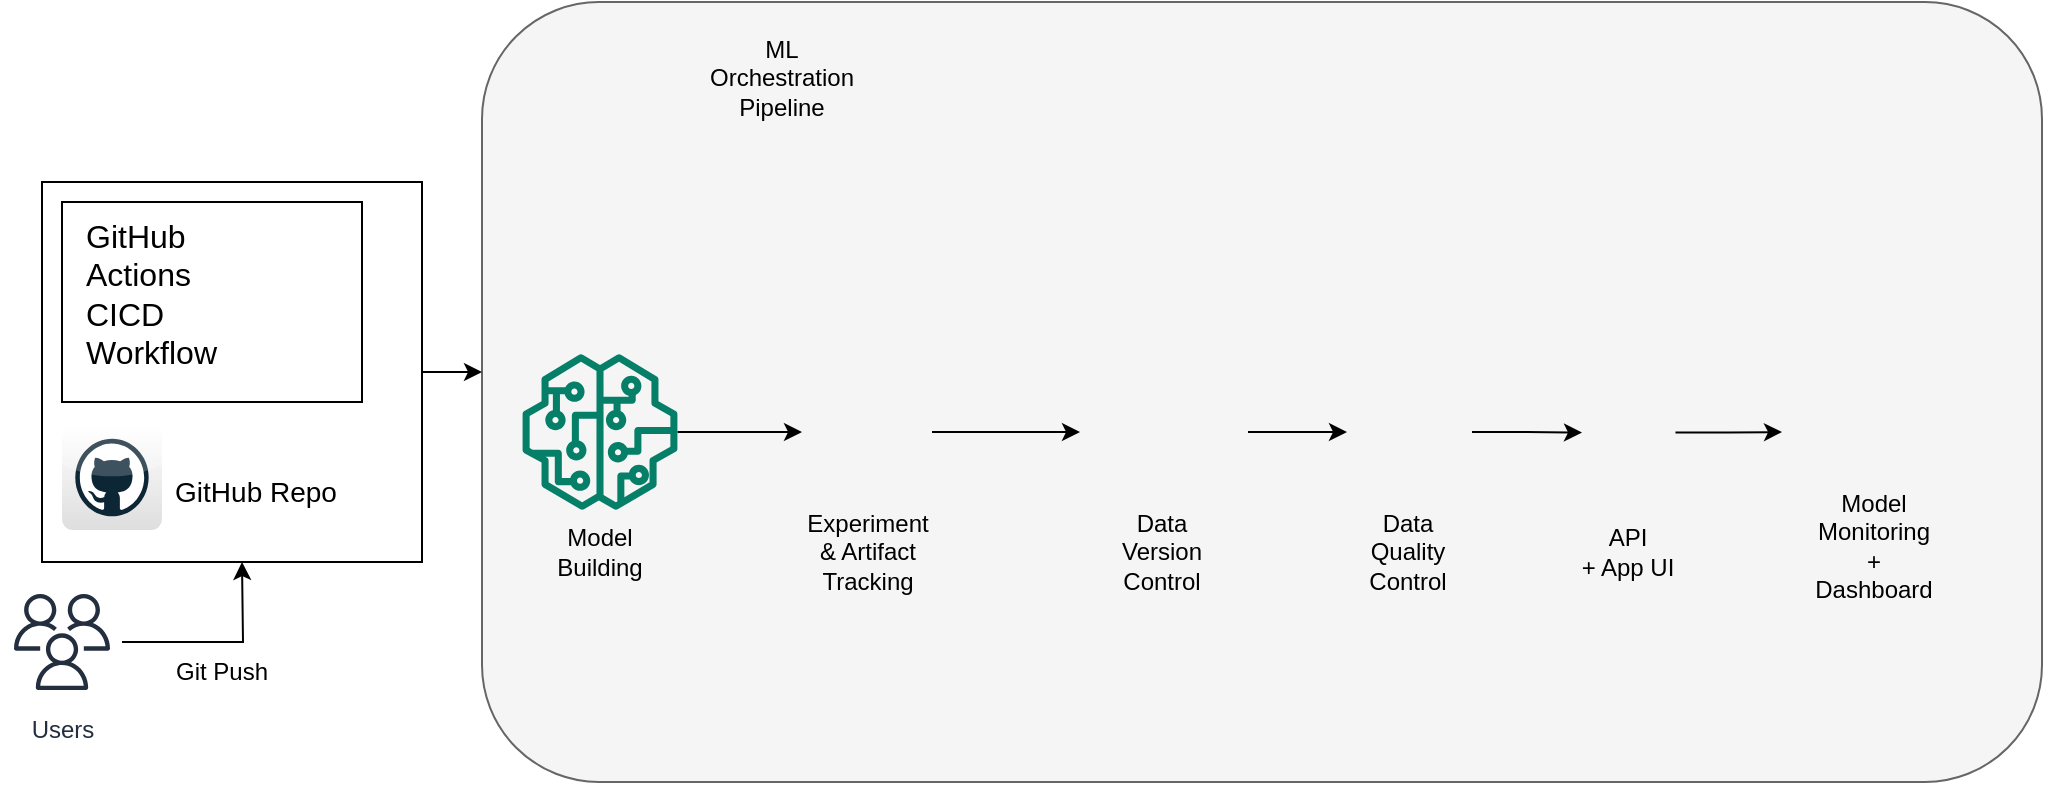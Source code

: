 <mxfile version="21.2.3" type="device">
  <diagram name="Page-1" id="ak4fV9IoGpD5sglLON-H">
    <mxGraphModel dx="1590" dy="767" grid="1" gridSize="10" guides="1" tooltips="1" connect="1" arrows="1" fold="1" page="1" pageScale="1" pageWidth="1100" pageHeight="1700" math="0" shadow="0">
      <root>
        <mxCell id="0" />
        <mxCell id="1" parent="0" />
        <mxCell id="1zMnBb75jvfrrFSe2B_U-15" value="" style="rounded=1;whiteSpace=wrap;html=1;fillColor=#f5f5f5;fontColor=#333333;strokeColor=#666666;" vertex="1" parent="1">
          <mxGeometry x="250" y="120" width="780" height="390" as="geometry" />
        </mxCell>
        <mxCell id="1zMnBb75jvfrrFSe2B_U-34" value="" style="edgeStyle=orthogonalEdgeStyle;rounded=0;orthogonalLoop=1;jettySize=auto;html=1;" edge="1" parent="1" source="1zMnBb75jvfrrFSe2B_U-1" target="1zMnBb75jvfrrFSe2B_U-20">
          <mxGeometry relative="1" as="geometry" />
        </mxCell>
        <mxCell id="1zMnBb75jvfrrFSe2B_U-1" value="" style="sketch=0;outlineConnect=0;fontColor=#232F3E;gradientColor=none;fillColor=#067F68;strokeColor=none;dashed=0;verticalLabelPosition=bottom;verticalAlign=top;align=center;html=1;fontSize=12;fontStyle=0;aspect=fixed;pointerEvents=1;shape=mxgraph.aws4.sagemaker_model;" vertex="1" parent="1">
          <mxGeometry x="270" y="296" width="78" height="78" as="geometry" />
        </mxCell>
        <mxCell id="1zMnBb75jvfrrFSe2B_U-2" value="Model Building" style="text;strokeColor=none;align=center;fillColor=none;html=1;verticalAlign=middle;whiteSpace=wrap;rounded=0;" vertex="1" parent="1">
          <mxGeometry x="279" y="390" width="60" height="10" as="geometry" />
        </mxCell>
        <mxCell id="1zMnBb75jvfrrFSe2B_U-7" value="Experiment&lt;br&gt;&amp;amp; Artifact&lt;br&gt;Tracking" style="text;strokeColor=none;align=center;fillColor=none;html=1;verticalAlign=middle;whiteSpace=wrap;rounded=0;" vertex="1" parent="1">
          <mxGeometry x="412.5" y="390" width="60" height="10" as="geometry" />
        </mxCell>
        <mxCell id="1zMnBb75jvfrrFSe2B_U-37" value="" style="edgeStyle=orthogonalEdgeStyle;rounded=0;orthogonalLoop=1;jettySize=auto;html=1;" edge="1" parent="1" source="1zMnBb75jvfrrFSe2B_U-8" target="1zMnBb75jvfrrFSe2B_U-10">
          <mxGeometry relative="1" as="geometry" />
        </mxCell>
        <mxCell id="1zMnBb75jvfrrFSe2B_U-8" value="" style="shape=image;imageAspect=0;aspect=fixed;verticalLabelPosition=bottom;verticalAlign=top;image=https://repository-images.githubusercontent.com/135934107/7d1b9580-c328-11eb-931b-d46c26e29959;" vertex="1" parent="1">
          <mxGeometry x="549" y="293" width="84" height="84" as="geometry" />
        </mxCell>
        <mxCell id="1zMnBb75jvfrrFSe2B_U-9" value="Data&lt;br&gt;Version&lt;br&gt;Control" style="text;strokeColor=none;align=center;fillColor=none;html=1;verticalAlign=middle;whiteSpace=wrap;rounded=0;" vertex="1" parent="1">
          <mxGeometry x="560" y="380" width="60" height="30" as="geometry" />
        </mxCell>
        <mxCell id="1zMnBb75jvfrrFSe2B_U-38" value="" style="edgeStyle=orthogonalEdgeStyle;rounded=0;orthogonalLoop=1;jettySize=auto;html=1;" edge="1" parent="1" source="1zMnBb75jvfrrFSe2B_U-10" target="1zMnBb75jvfrrFSe2B_U-16">
          <mxGeometry relative="1" as="geometry" />
        </mxCell>
        <mxCell id="1zMnBb75jvfrrFSe2B_U-10" value="" style="shape=image;imageAspect=0;aspect=fixed;verticalLabelPosition=bottom;verticalAlign=top;image=https://avatars.githubusercontent.com/u/31670619?s=200&amp;v=4;" vertex="1" parent="1">
          <mxGeometry x="682.5" y="303.75" width="62.5" height="62.5" as="geometry" />
        </mxCell>
        <mxCell id="1zMnBb75jvfrrFSe2B_U-11" value="Data&lt;br&gt;Quality&lt;br&gt;Control" style="text;strokeColor=none;align=center;fillColor=none;html=1;verticalAlign=middle;whiteSpace=wrap;rounded=0;" vertex="1" parent="1">
          <mxGeometry x="682.5" y="380" width="60" height="30" as="geometry" />
        </mxCell>
        <mxCell id="1zMnBb75jvfrrFSe2B_U-12" value="" style="shape=image;imageAspect=0;aspect=fixed;verticalLabelPosition=bottom;verticalAlign=top;image=https://mlops.community/wp-content/uploads/2021/10/metaflow-1.png;" vertex="1" parent="1">
          <mxGeometry x="290" y="130" width="63.28" height="55" as="geometry" />
        </mxCell>
        <mxCell id="1zMnBb75jvfrrFSe2B_U-13" value="ML&lt;br&gt;Orchestration&lt;br&gt;Pipeline" style="text;strokeColor=none;align=center;fillColor=none;html=1;verticalAlign=middle;whiteSpace=wrap;rounded=0;" vertex="1" parent="1">
          <mxGeometry x="370" y="142.5" width="60" height="30" as="geometry" />
        </mxCell>
        <mxCell id="1zMnBb75jvfrrFSe2B_U-39" value="" style="edgeStyle=orthogonalEdgeStyle;rounded=0;orthogonalLoop=1;jettySize=auto;html=1;" edge="1" parent="1" source="1zMnBb75jvfrrFSe2B_U-16">
          <mxGeometry relative="1" as="geometry">
            <mxPoint x="900" y="335.0" as="targetPoint" />
          </mxGeometry>
        </mxCell>
        <mxCell id="1zMnBb75jvfrrFSe2B_U-16" value="" style="shape=image;imageAspect=0;aspect=fixed;verticalLabelPosition=bottom;verticalAlign=top;image=https://cdn.freebiesupply.com/logos/large/2x/flask-logo-png-transparent.png;" vertex="1" parent="1">
          <mxGeometry x="800" y="305.25" width="46.73" height="60" as="geometry" />
        </mxCell>
        <mxCell id="1zMnBb75jvfrrFSe2B_U-17" value="API&lt;br&gt;+ App UI" style="text;strokeColor=none;align=center;fillColor=none;html=1;verticalAlign=middle;whiteSpace=wrap;rounded=0;" vertex="1" parent="1">
          <mxGeometry x="793.37" y="380" width="60" height="30" as="geometry" />
        </mxCell>
        <mxCell id="1zMnBb75jvfrrFSe2B_U-40" value="" style="edgeStyle=orthogonalEdgeStyle;rounded=0;orthogonalLoop=1;jettySize=auto;html=1;" edge="1" parent="1" target="1zMnBb75jvfrrFSe2B_U-19">
          <mxGeometry relative="1" as="geometry">
            <mxPoint x="958.06" y="335.0" as="sourcePoint" />
          </mxGeometry>
        </mxCell>
        <mxCell id="1zMnBb75jvfrrFSe2B_U-35" value="" style="edgeStyle=orthogonalEdgeStyle;rounded=0;orthogonalLoop=1;jettySize=auto;html=1;" edge="1" parent="1" source="1zMnBb75jvfrrFSe2B_U-20" target="1zMnBb75jvfrrFSe2B_U-8">
          <mxGeometry relative="1" as="geometry" />
        </mxCell>
        <mxCell id="1zMnBb75jvfrrFSe2B_U-20" value="" style="shape=image;imageAspect=0;aspect=fixed;verticalLabelPosition=bottom;verticalAlign=top;image=https://raw.githubusercontent.com/wandb/assets/main/wandb-dots-logo.svg;" vertex="1" parent="1">
          <mxGeometry x="410" y="302.5" width="65" height="65" as="geometry" />
        </mxCell>
        <mxCell id="1zMnBb75jvfrrFSe2B_U-46" style="edgeStyle=orthogonalEdgeStyle;rounded=0;orthogonalLoop=1;jettySize=auto;html=1;exitX=1;exitY=0.5;exitDx=0;exitDy=0;entryX=0;entryY=0.475;entryDx=0;entryDy=0;entryPerimeter=0;" edge="1" parent="1" source="1zMnBb75jvfrrFSe2B_U-25" target="1zMnBb75jvfrrFSe2B_U-15">
          <mxGeometry relative="1" as="geometry" />
        </mxCell>
        <mxCell id="1zMnBb75jvfrrFSe2B_U-25" value="" style="whiteSpace=wrap;html=1;aspect=fixed;" vertex="1" parent="1">
          <mxGeometry x="30" y="210" width="190" height="190" as="geometry" />
        </mxCell>
        <mxCell id="1zMnBb75jvfrrFSe2B_U-32" style="edgeStyle=orthogonalEdgeStyle;rounded=0;orthogonalLoop=1;jettySize=auto;html=1;" edge="1" parent="1" source="1zMnBb75jvfrrFSe2B_U-26">
          <mxGeometry relative="1" as="geometry">
            <mxPoint x="130" y="400" as="targetPoint" />
          </mxGeometry>
        </mxCell>
        <mxCell id="1zMnBb75jvfrrFSe2B_U-26" value="Users" style="sketch=0;outlineConnect=0;fontColor=#232F3E;gradientColor=none;strokeColor=#232F3E;fillColor=#ffffff;dashed=0;verticalLabelPosition=bottom;verticalAlign=top;align=center;html=1;fontSize=12;fontStyle=0;aspect=fixed;shape=mxgraph.aws4.resourceIcon;resIcon=mxgraph.aws4.users;" vertex="1" parent="1">
          <mxGeometry x="10" y="410" width="60" height="60" as="geometry" />
        </mxCell>
        <mxCell id="1zMnBb75jvfrrFSe2B_U-27" value="" style="dashed=0;outlineConnect=0;html=1;align=center;labelPosition=center;verticalLabelPosition=bottom;verticalAlign=top;shape=mxgraph.webicons.github;gradientColor=#DFDEDE" vertex="1" parent="1">
          <mxGeometry x="40" y="331.6" width="50" height="52.4" as="geometry" />
        </mxCell>
        <mxCell id="1zMnBb75jvfrrFSe2B_U-29" value="" style="rounded=0;whiteSpace=wrap;html=1;" vertex="1" parent="1">
          <mxGeometry x="40" y="220" width="150" height="100" as="geometry" />
        </mxCell>
        <mxCell id="1zMnBb75jvfrrFSe2B_U-30" value="&lt;font style=&quot;font-size: 16px;&quot;&gt;GitHub&lt;br&gt;Actions&lt;br&gt;CICD&lt;br&gt;Workflow&lt;/font&gt;" style="text;strokeColor=none;align=left;fillColor=none;html=1;verticalAlign=middle;whiteSpace=wrap;rounded=0;" vertex="1" parent="1">
          <mxGeometry x="50" y="226.25" width="130" height="80" as="geometry" />
        </mxCell>
        <mxCell id="1zMnBb75jvfrrFSe2B_U-31" value="&lt;font style=&quot;font-size: 14px;&quot;&gt;GitHub Repo&lt;/font&gt;" style="text;strokeColor=none;align=center;fillColor=none;html=1;verticalAlign=middle;whiteSpace=wrap;rounded=0;" vertex="1" parent="1">
          <mxGeometry x="92.5" y="350" width="87.5" height="30" as="geometry" />
        </mxCell>
        <mxCell id="1zMnBb75jvfrrFSe2B_U-33" value="Git Push" style="text;strokeColor=none;align=center;fillColor=none;html=1;verticalAlign=middle;whiteSpace=wrap;rounded=0;" vertex="1" parent="1">
          <mxGeometry x="90" y="440" width="60" height="30" as="geometry" />
        </mxCell>
        <mxCell id="1zMnBb75jvfrrFSe2B_U-47" value="" style="shape=image;imageAspect=0;aspect=fixed;verticalLabelPosition=bottom;verticalAlign=top;image=https://uploads-ssl.webflow.com/6266b595eef18c96eef938e2/62b245d0f032adaa18124084_evidently_ai_logo_fi.png;clipPath=inset(11.11% 76.33% 0% 0%);" vertex="1" parent="1">
          <mxGeometry x="910" y="293" width="71" height="80" as="geometry" />
        </mxCell>
        <mxCell id="1zMnBb75jvfrrFSe2B_U-48" value="Model&lt;br&gt;Monitoring&lt;br&gt;+ Dashboard" style="text;strokeColor=none;align=center;fillColor=none;html=1;verticalAlign=middle;whiteSpace=wrap;rounded=0;" vertex="1" parent="1">
          <mxGeometry x="915.5" y="377" width="60" height="30" as="geometry" />
        </mxCell>
      </root>
    </mxGraphModel>
  </diagram>
</mxfile>
